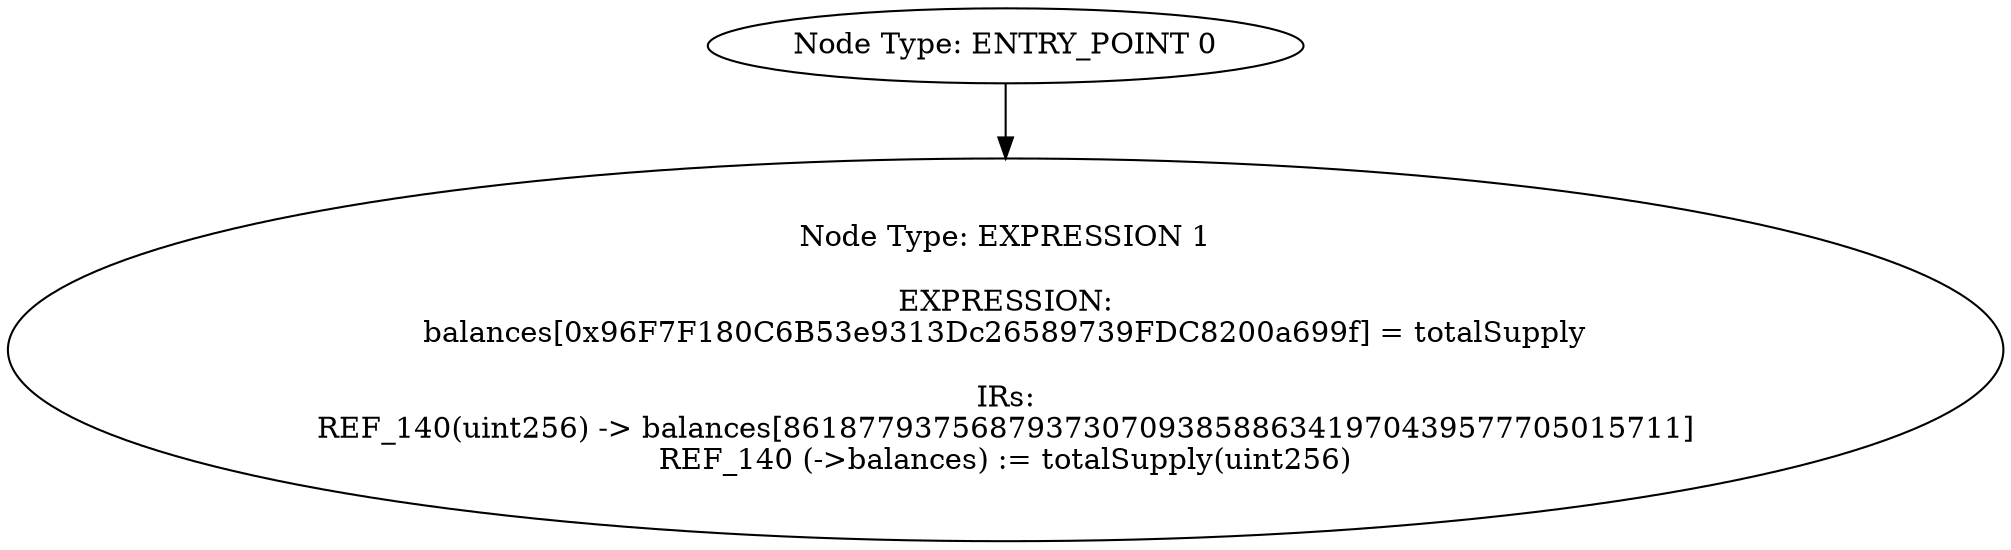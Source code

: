 digraph{
0[label="Node Type: ENTRY_POINT 0
"];
0->1;
1[label="Node Type: EXPRESSION 1

EXPRESSION:
balances[0x96F7F180C6B53e9313Dc26589739FDC8200a699f] = totalSupply

IRs:
REF_140(uint256) -> balances[861877937568793730709385886341970439577705015711]
REF_140 (->balances) := totalSupply(uint256)"];
}
